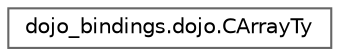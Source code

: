 digraph "Graphical Class Hierarchy"
{
 // LATEX_PDF_SIZE
  bgcolor="transparent";
  edge [fontname=Helvetica,fontsize=10,labelfontname=Helvetica,labelfontsize=10];
  node [fontname=Helvetica,fontsize=10,shape=box,height=0.2,width=0.4];
  rankdir="LR";
  Node0 [id="Node000000",label="dojo_bindings.dojo.CArrayTy",height=0.2,width=0.4,color="grey40", fillcolor="white", style="filled",URL="$structdojo__bindings_1_1dojo_1_1_c_array_ty.html",tooltip=" "];
}

